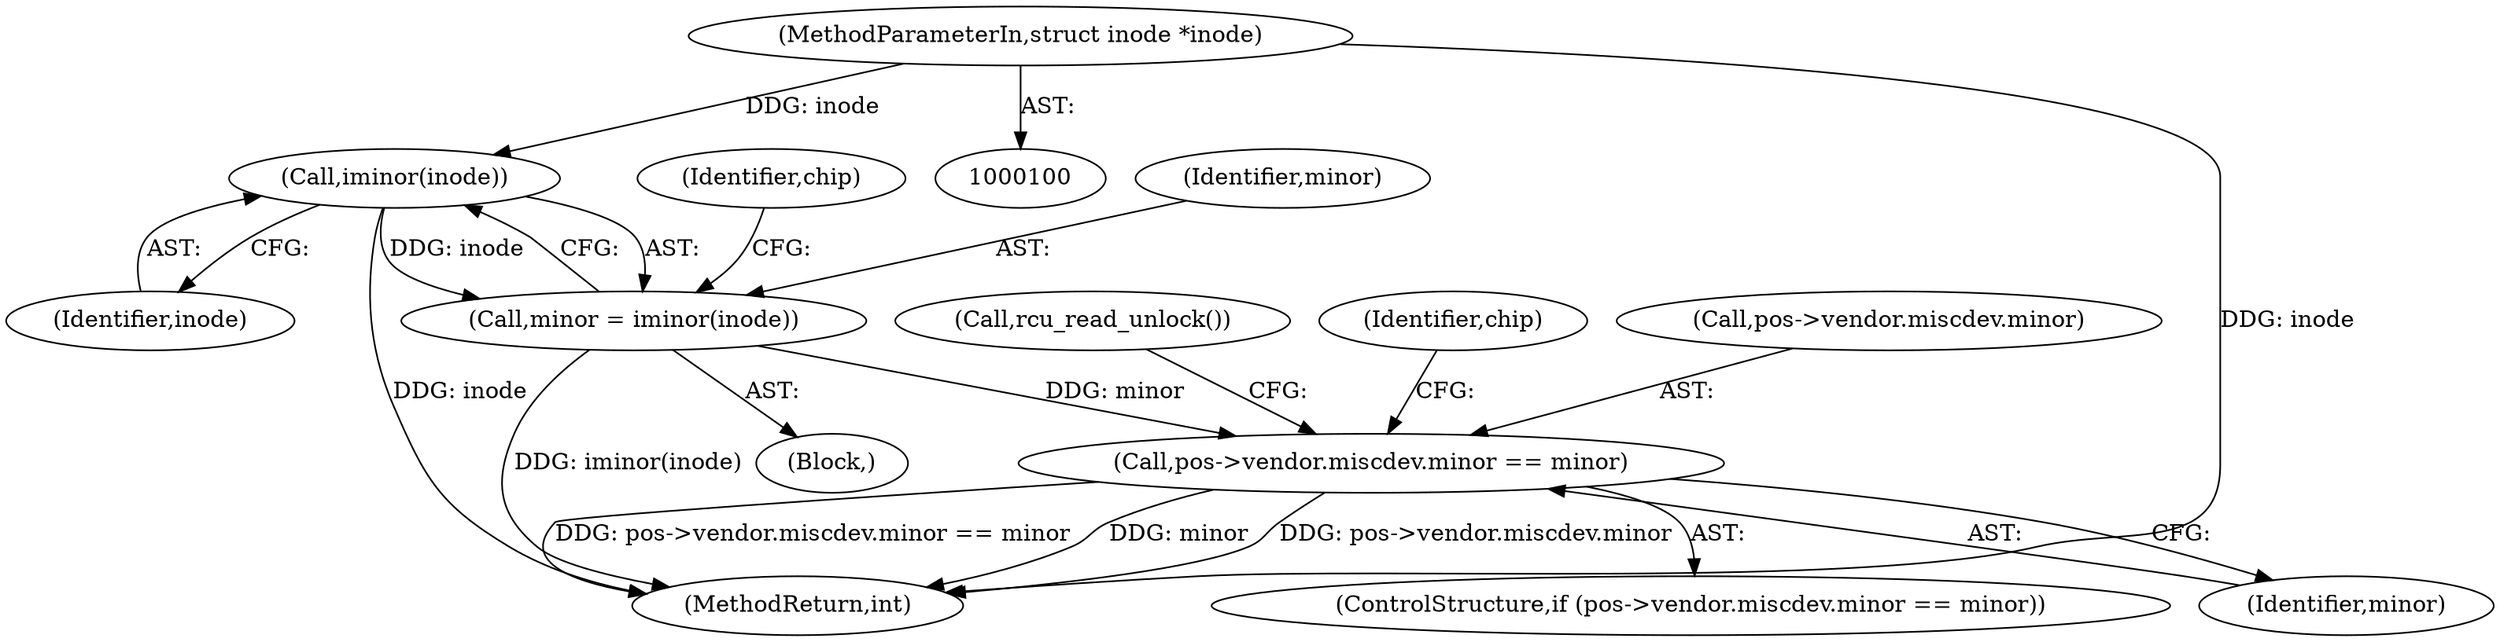 digraph "0_linux_1309d7afbed112f0e8e90be9af975550caa0076b@pointer" {
"1000107" [label="(Call,iminor(inode))"];
"1000101" [label="(MethodParameterIn,struct inode *inode)"];
"1000105" [label="(Call,minor = iminor(inode))"];
"1000117" [label="(Call,pos->vendor.miscdev.minor == minor)"];
"1000116" [label="(ControlStructure,if (pos->vendor.miscdev.minor == minor))"];
"1000117" [label="(Call,pos->vendor.miscdev.minor == minor)"];
"1000105" [label="(Call,minor = iminor(inode))"];
"1000128" [label="(Identifier,chip)"];
"1000101" [label="(MethodParameterIn,struct inode *inode)"];
"1000103" [label="(Block,)"];
"1000125" [label="(Identifier,minor)"];
"1000111" [label="(Identifier,chip)"];
"1000107" [label="(Call,iminor(inode))"];
"1000118" [label="(Call,pos->vendor.miscdev.minor)"];
"1000106" [label="(Identifier,minor)"];
"1000108" [label="(Identifier,inode)"];
"1000205" [label="(MethodReturn,int)"];
"1000135" [label="(Call,rcu_read_unlock())"];
"1000107" -> "1000105"  [label="AST: "];
"1000107" -> "1000108"  [label="CFG: "];
"1000108" -> "1000107"  [label="AST: "];
"1000105" -> "1000107"  [label="CFG: "];
"1000107" -> "1000205"  [label="DDG: inode"];
"1000107" -> "1000105"  [label="DDG: inode"];
"1000101" -> "1000107"  [label="DDG: inode"];
"1000101" -> "1000100"  [label="AST: "];
"1000101" -> "1000205"  [label="DDG: inode"];
"1000105" -> "1000103"  [label="AST: "];
"1000106" -> "1000105"  [label="AST: "];
"1000111" -> "1000105"  [label="CFG: "];
"1000105" -> "1000205"  [label="DDG: iminor(inode)"];
"1000105" -> "1000117"  [label="DDG: minor"];
"1000117" -> "1000116"  [label="AST: "];
"1000117" -> "1000125"  [label="CFG: "];
"1000118" -> "1000117"  [label="AST: "];
"1000125" -> "1000117"  [label="AST: "];
"1000128" -> "1000117"  [label="CFG: "];
"1000135" -> "1000117"  [label="CFG: "];
"1000117" -> "1000205"  [label="DDG: pos->vendor.miscdev.minor == minor"];
"1000117" -> "1000205"  [label="DDG: minor"];
"1000117" -> "1000205"  [label="DDG: pos->vendor.miscdev.minor"];
}
